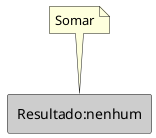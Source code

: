 @startuml

'if encadeado

!$a = 42
!$b = 8
!$result?= ""

!if (0)
  !if ($a > $b)
    !$result = $a
  !else
    !$result = $b
  !endif  
!elseif ($b > $a)
    !$result = $b
!else
    !$result = "nenhum"
!endif



rectangle "Resultado:$result" as result #cdcdcd

note top : Somar


@enduml